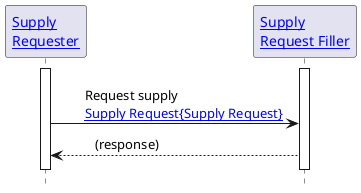 @startuml

hide footbox

'!include ./style.iuml


Participant "[[actors_and_transactions.html#supply-requester Supply\nRequester]]" as SR
Participant "[[actors_and_transactions.html#supply-request-filler Supply\nRequest Filler]]" as RF

activate SR
activate RF

SR -[hidden]> RF
SR -> RF: \tRequest supply \n\t[[StructureDefinition-ihe-supply-request.html Supply Request{Supply Request}]]
SR <-- RF: \t(response)\t
SR -[hidden]> RF

deactivate SR
deactivate RF

@enduml
